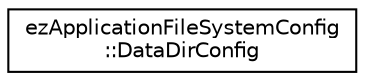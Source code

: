 digraph "Graphical Class Hierarchy"
{
 // LATEX_PDF_SIZE
  edge [fontname="Helvetica",fontsize="10",labelfontname="Helvetica",labelfontsize="10"];
  node [fontname="Helvetica",fontsize="10",shape=record];
  rankdir="LR";
  Node0 [label="ezApplicationFileSystemConfig\l::DataDirConfig",height=0.2,width=0.4,color="black", fillcolor="white", style="filled",URL="$d1/d91/structez_application_file_system_config_1_1_data_dir_config.htm",tooltip=" "];
}
